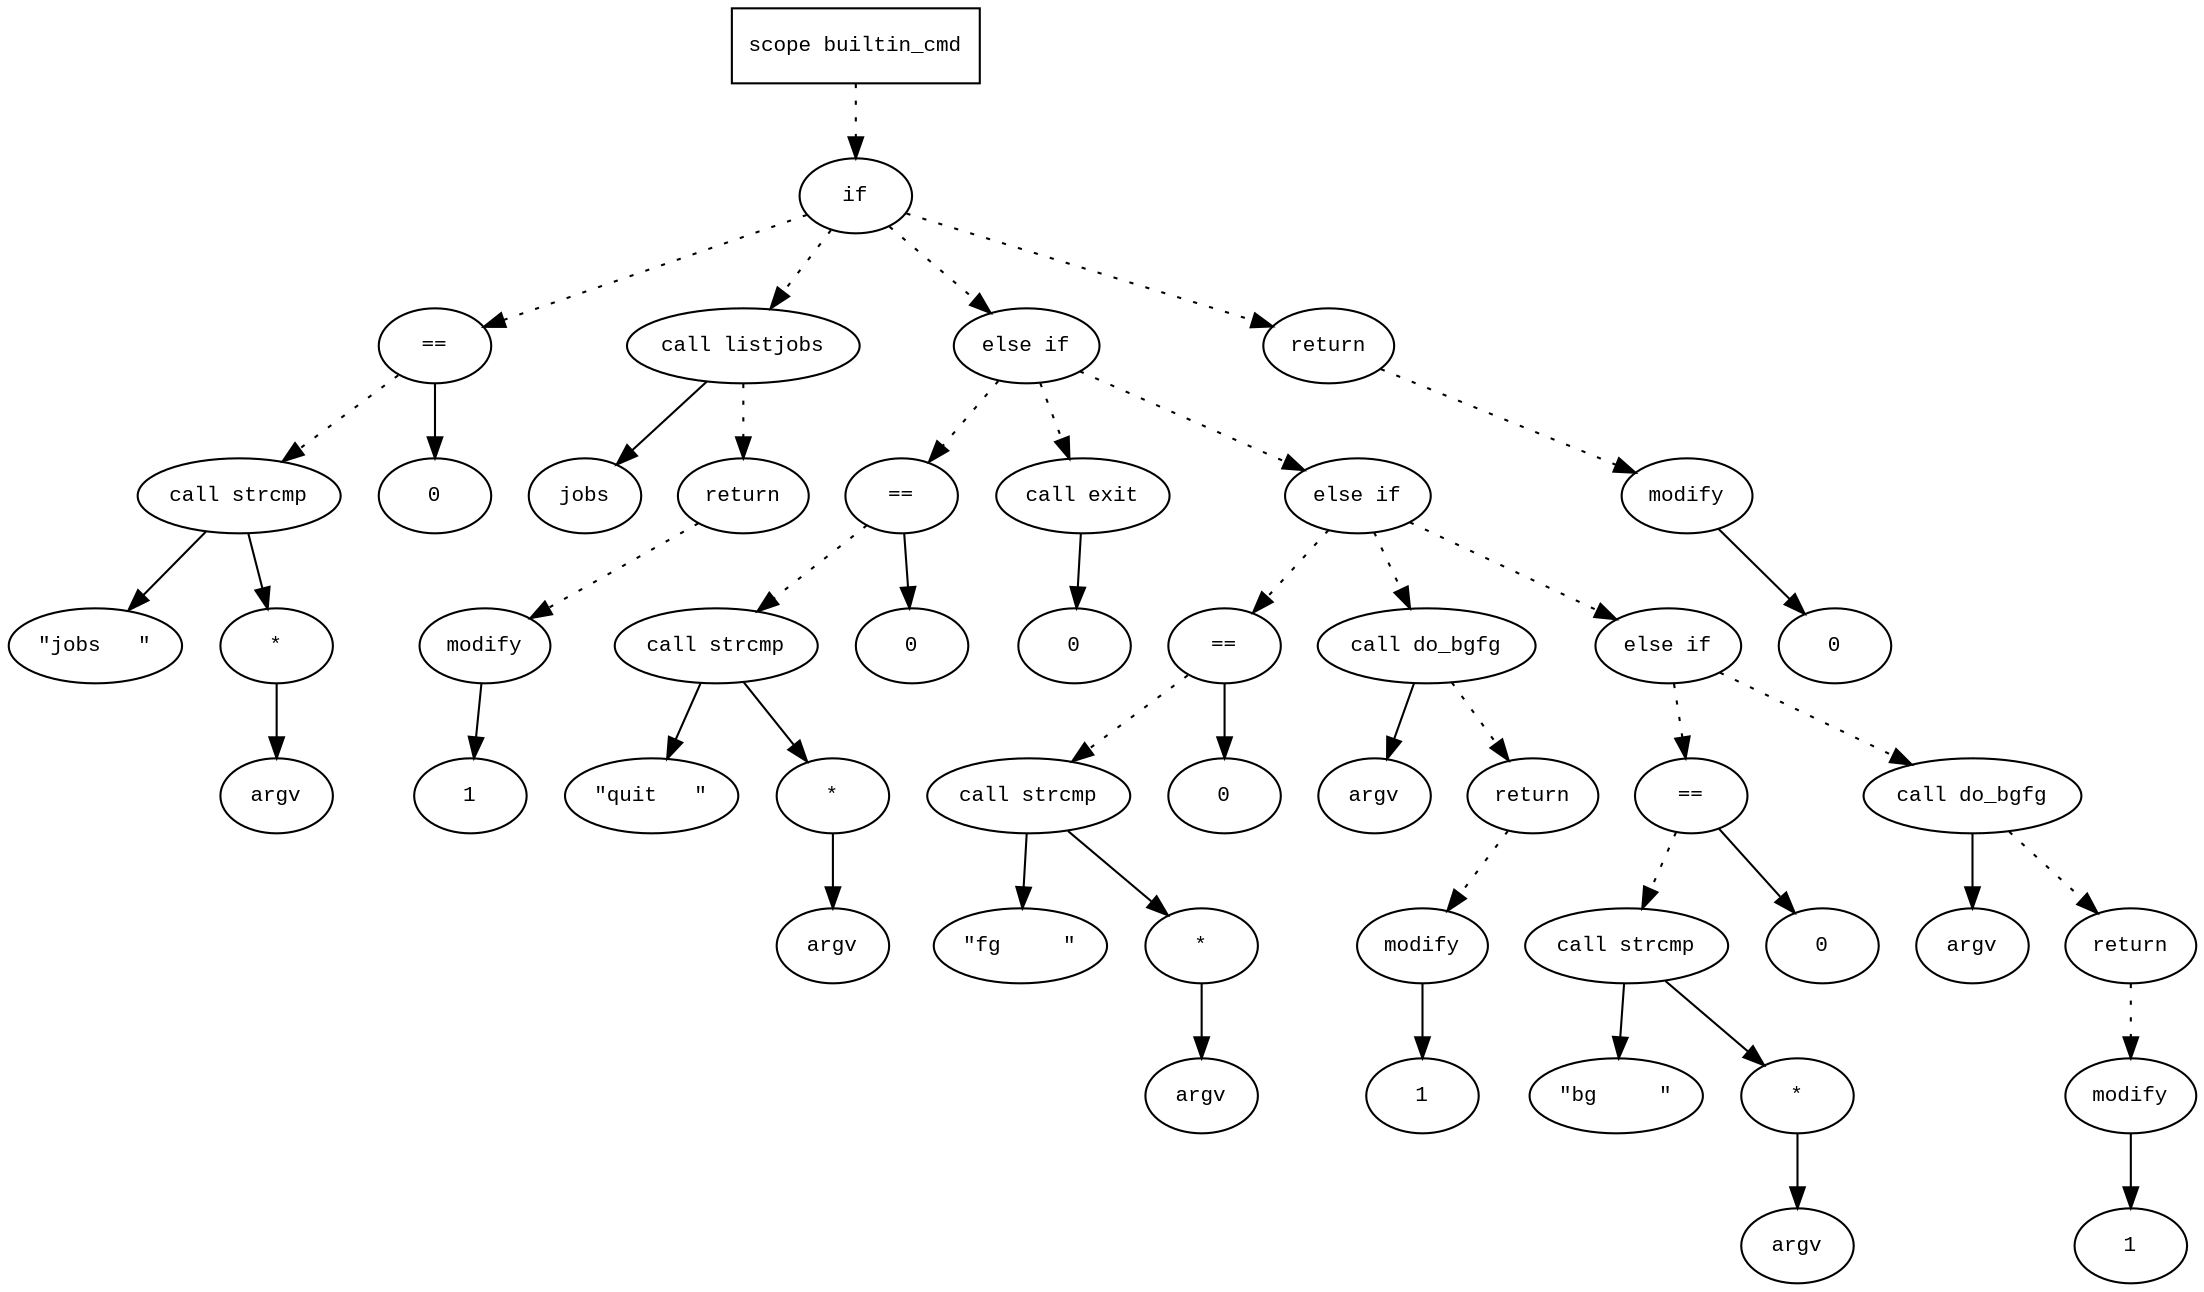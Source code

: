 digraph AST {
  graph [fontname="Times New Roman",fontsize=10];
  node  [fontname="Courier New",fontsize=10];
  edge  [fontname="Times New Roman",fontsize=10];

  node1 [label="scope builtin_cmd",shape=box];
  node2 [label="if",shape=ellipse];
  node1 -> node2 [style=dotted];
  node3 [label="==",shape=ellipse];
  node4 [label="call strcmp",shape=ellipse];
  node5 [label="\"jobs   \"",shape=ellipse];
  node4 -> node5;
  node6 [label="*",shape=ellipse];
  node7 [label="argv",shape=ellipse];
  node6 -> node7;
  node4 -> node6;
  node3 -> node4 [style=dotted];
  node8 [label="0",shape=ellipse];
  node3 -> node8;
  node2 -> node3 [style=dotted];
  node9 [label="call listjobs",shape=ellipse];
  node10 [label="jobs",shape=ellipse];
  node9 -> node10;
  node2 -> node9 [style=dotted];
  node11 [label="return",shape=ellipse];
  node12 [label="modify",shape=ellipse];
  node13 [label="1",shape=ellipse];
  node12 -> node13;
  node11 -> node12 [style=dotted];
  node9 -> node11 [style=dotted];
  node14 [label="else if",shape=ellipse];
  node2 -> node14 [style=dotted];
  node15 [label="==",shape=ellipse];
  node16 [label="call strcmp",shape=ellipse];
  node17 [label="\"quit   \"",shape=ellipse];
  node16 -> node17;
  node18 [label="*",shape=ellipse];
  node19 [label="argv",shape=ellipse];
  node18 -> node19;
  node16 -> node18;
  node15 -> node16 [style=dotted];
  node20 [label="0",shape=ellipse];
  node15 -> node20;
  node14 -> node15 [style=dotted];
  node21 [label="call exit",shape=ellipse];
  node22 [label="0",shape=ellipse];
  node21 -> node22;
  node14 -> node21 [style=dotted];
  node23 [label="else if",shape=ellipse];
  node14 -> node23 [style=dotted];
  node24 [label="==",shape=ellipse];
  node25 [label="call strcmp",shape=ellipse];
  node26 [label="\"fg     \"",shape=ellipse];
  node25 -> node26;
  node27 [label="*",shape=ellipse];
  node28 [label="argv",shape=ellipse];
  node27 -> node28;
  node25 -> node27;
  node24 -> node25 [style=dotted];
  node29 [label="0",shape=ellipse];
  node24 -> node29;
  node23 -> node24 [style=dotted];
  node30 [label="call do_bgfg",shape=ellipse];
  node31 [label="argv",shape=ellipse];
  node30 -> node31;
  node23 -> node30 [style=dotted];
  node32 [label="return",shape=ellipse];
  node33 [label="modify",shape=ellipse];
  node34 [label="1",shape=ellipse];
  node33 -> node34;
  node32 -> node33 [style=dotted];
  node30 -> node32 [style=dotted];
  node35 [label="else if",shape=ellipse];
  node23 -> node35 [style=dotted];
  node36 [label="==",shape=ellipse];
  node37 [label="call strcmp",shape=ellipse];
  node38 [label="\"bg     \"",shape=ellipse];
  node37 -> node38;
  node39 [label="*",shape=ellipse];
  node40 [label="argv",shape=ellipse];
  node39 -> node40;
  node37 -> node39;
  node36 -> node37 [style=dotted];
  node41 [label="0",shape=ellipse];
  node36 -> node41;
  node35 -> node36 [style=dotted];
  node42 [label="call do_bgfg",shape=ellipse];
  node43 [label="argv",shape=ellipse];
  node42 -> node43;
  node35 -> node42 [style=dotted];
  node44 [label="return",shape=ellipse];
  node45 [label="modify",shape=ellipse];
  node46 [label="1",shape=ellipse];
  node45 -> node46;
  node44 -> node45 [style=dotted];
  node42 -> node44 [style=dotted];
  node47 [label="return",shape=ellipse];
  node48 [label="modify",shape=ellipse];
  node49 [label="0",shape=ellipse];
  node48 -> node49;
  node47 -> node48 [style=dotted];
  node2 -> node47 [style=dotted];
} 